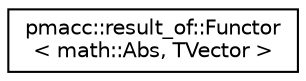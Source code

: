 digraph "Graphical Class Hierarchy"
{
 // LATEX_PDF_SIZE
  edge [fontname="Helvetica",fontsize="10",labelfontname="Helvetica",labelfontsize="10"];
  node [fontname="Helvetica",fontsize="10",shape=record];
  rankdir="LR";
  Node0 [label="pmacc::result_of::Functor\l\< math::Abs, TVector \>",height=0.2,width=0.4,color="black", fillcolor="white", style="filled",URL="$structpmacc_1_1result__of_1_1_functor_3_01math_1_1_abs_00_01_t_vector_01_4.html",tooltip=" "];
}
